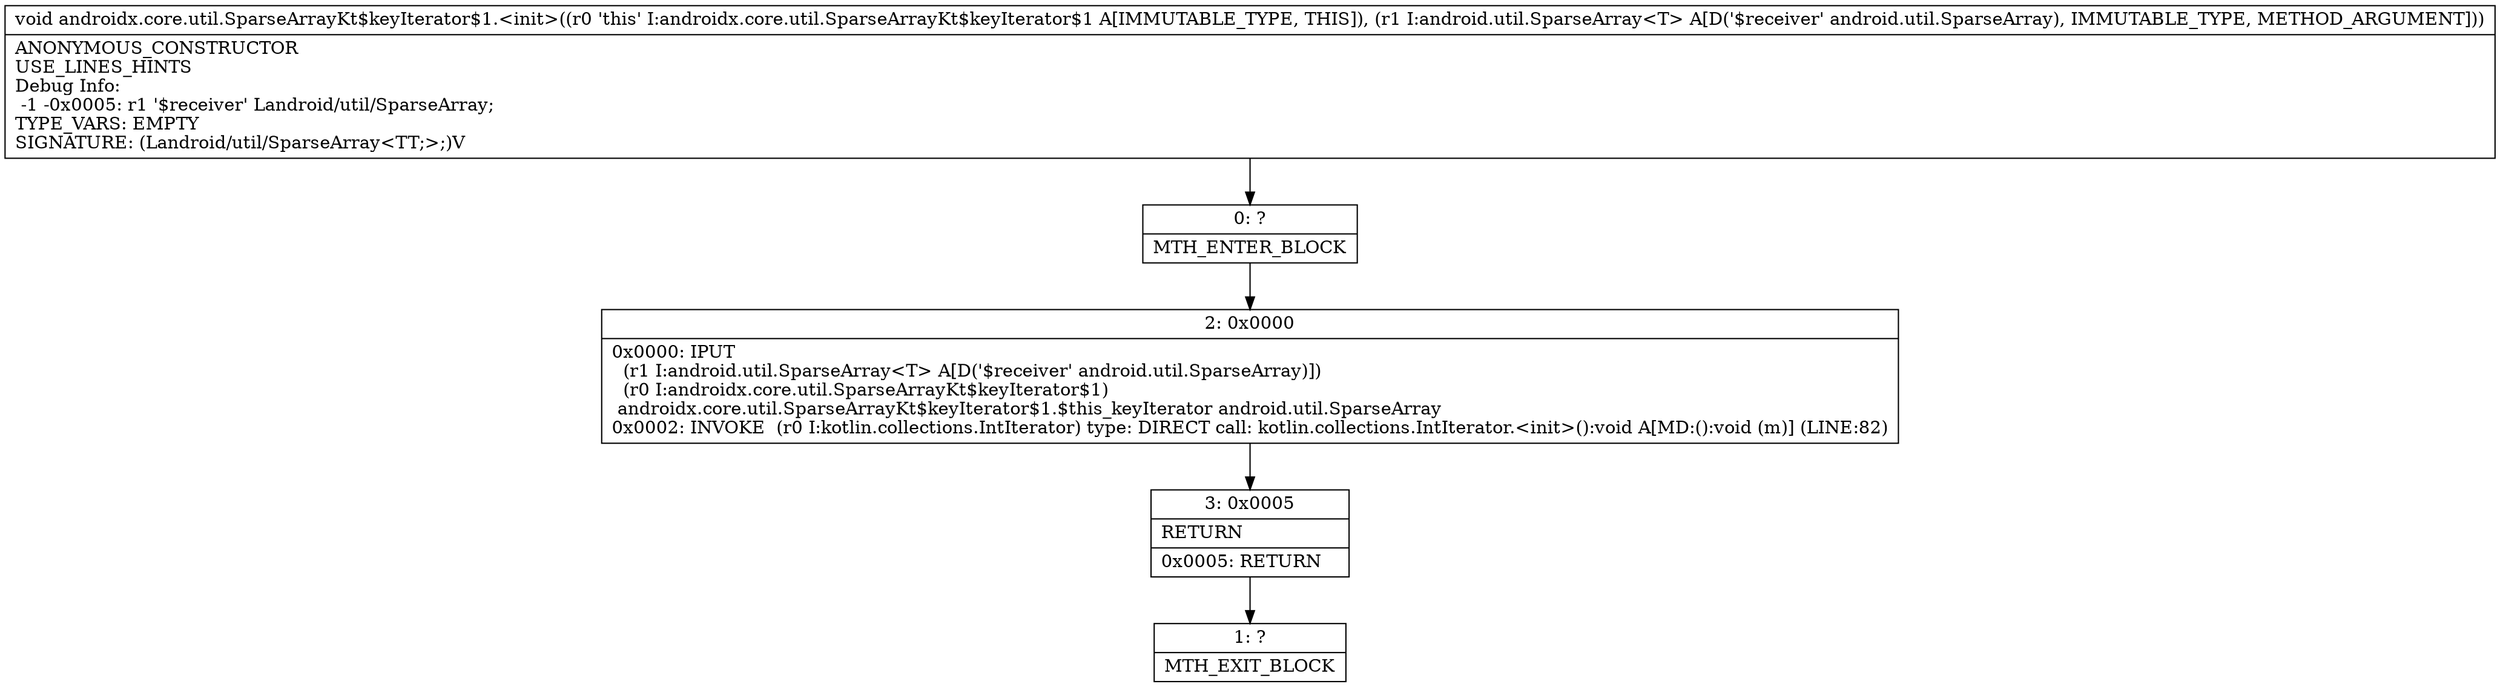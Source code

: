 digraph "CFG forandroidx.core.util.SparseArrayKt$keyIterator$1.\<init\>(Landroid\/util\/SparseArray;)V" {
Node_0 [shape=record,label="{0\:\ ?|MTH_ENTER_BLOCK\l}"];
Node_2 [shape=record,label="{2\:\ 0x0000|0x0000: IPUT  \l  (r1 I:android.util.SparseArray\<T\> A[D('$receiver' android.util.SparseArray)])\l  (r0 I:androidx.core.util.SparseArrayKt$keyIterator$1)\l androidx.core.util.SparseArrayKt$keyIterator$1.$this_keyIterator android.util.SparseArray \l0x0002: INVOKE  (r0 I:kotlin.collections.IntIterator) type: DIRECT call: kotlin.collections.IntIterator.\<init\>():void A[MD:():void (m)] (LINE:82)\l}"];
Node_3 [shape=record,label="{3\:\ 0x0005|RETURN\l|0x0005: RETURN   \l}"];
Node_1 [shape=record,label="{1\:\ ?|MTH_EXIT_BLOCK\l}"];
MethodNode[shape=record,label="{void androidx.core.util.SparseArrayKt$keyIterator$1.\<init\>((r0 'this' I:androidx.core.util.SparseArrayKt$keyIterator$1 A[IMMUTABLE_TYPE, THIS]), (r1 I:android.util.SparseArray\<T\> A[D('$receiver' android.util.SparseArray), IMMUTABLE_TYPE, METHOD_ARGUMENT]))  | ANONYMOUS_CONSTRUCTOR\lUSE_LINES_HINTS\lDebug Info:\l  \-1 \-0x0005: r1 '$receiver' Landroid\/util\/SparseArray;\lTYPE_VARS: EMPTY\lSIGNATURE: (Landroid\/util\/SparseArray\<TT;\>;)V\l}"];
MethodNode -> Node_0;Node_0 -> Node_2;
Node_2 -> Node_3;
Node_3 -> Node_1;
}


